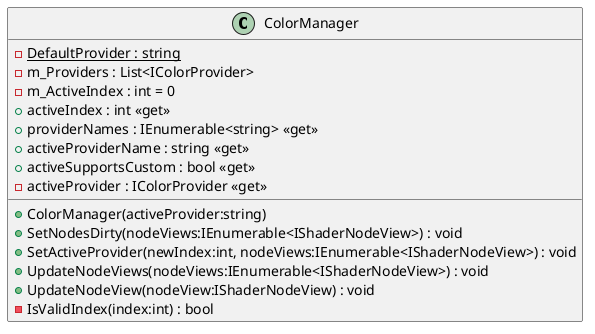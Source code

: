 @startuml
class ColorManager {
    {static} - DefaultProvider : string
    - m_Providers : List<IColorProvider>
    - m_ActiveIndex : int = 0
    + activeIndex : int <<get>>
    + ColorManager(activeProvider:string)
    + SetNodesDirty(nodeViews:IEnumerable<IShaderNodeView>) : void
    + SetActiveProvider(newIndex:int, nodeViews:IEnumerable<IShaderNodeView>) : void
    + UpdateNodeViews(nodeViews:IEnumerable<IShaderNodeView>) : void
    + UpdateNodeView(nodeView:IShaderNodeView) : void
    + providerNames : IEnumerable<string> <<get>>
    + activeProviderName : string <<get>>
    + activeSupportsCustom : bool <<get>>
    - activeProvider : IColorProvider <<get>>
    - IsValidIndex(index:int) : bool
}
@enduml
